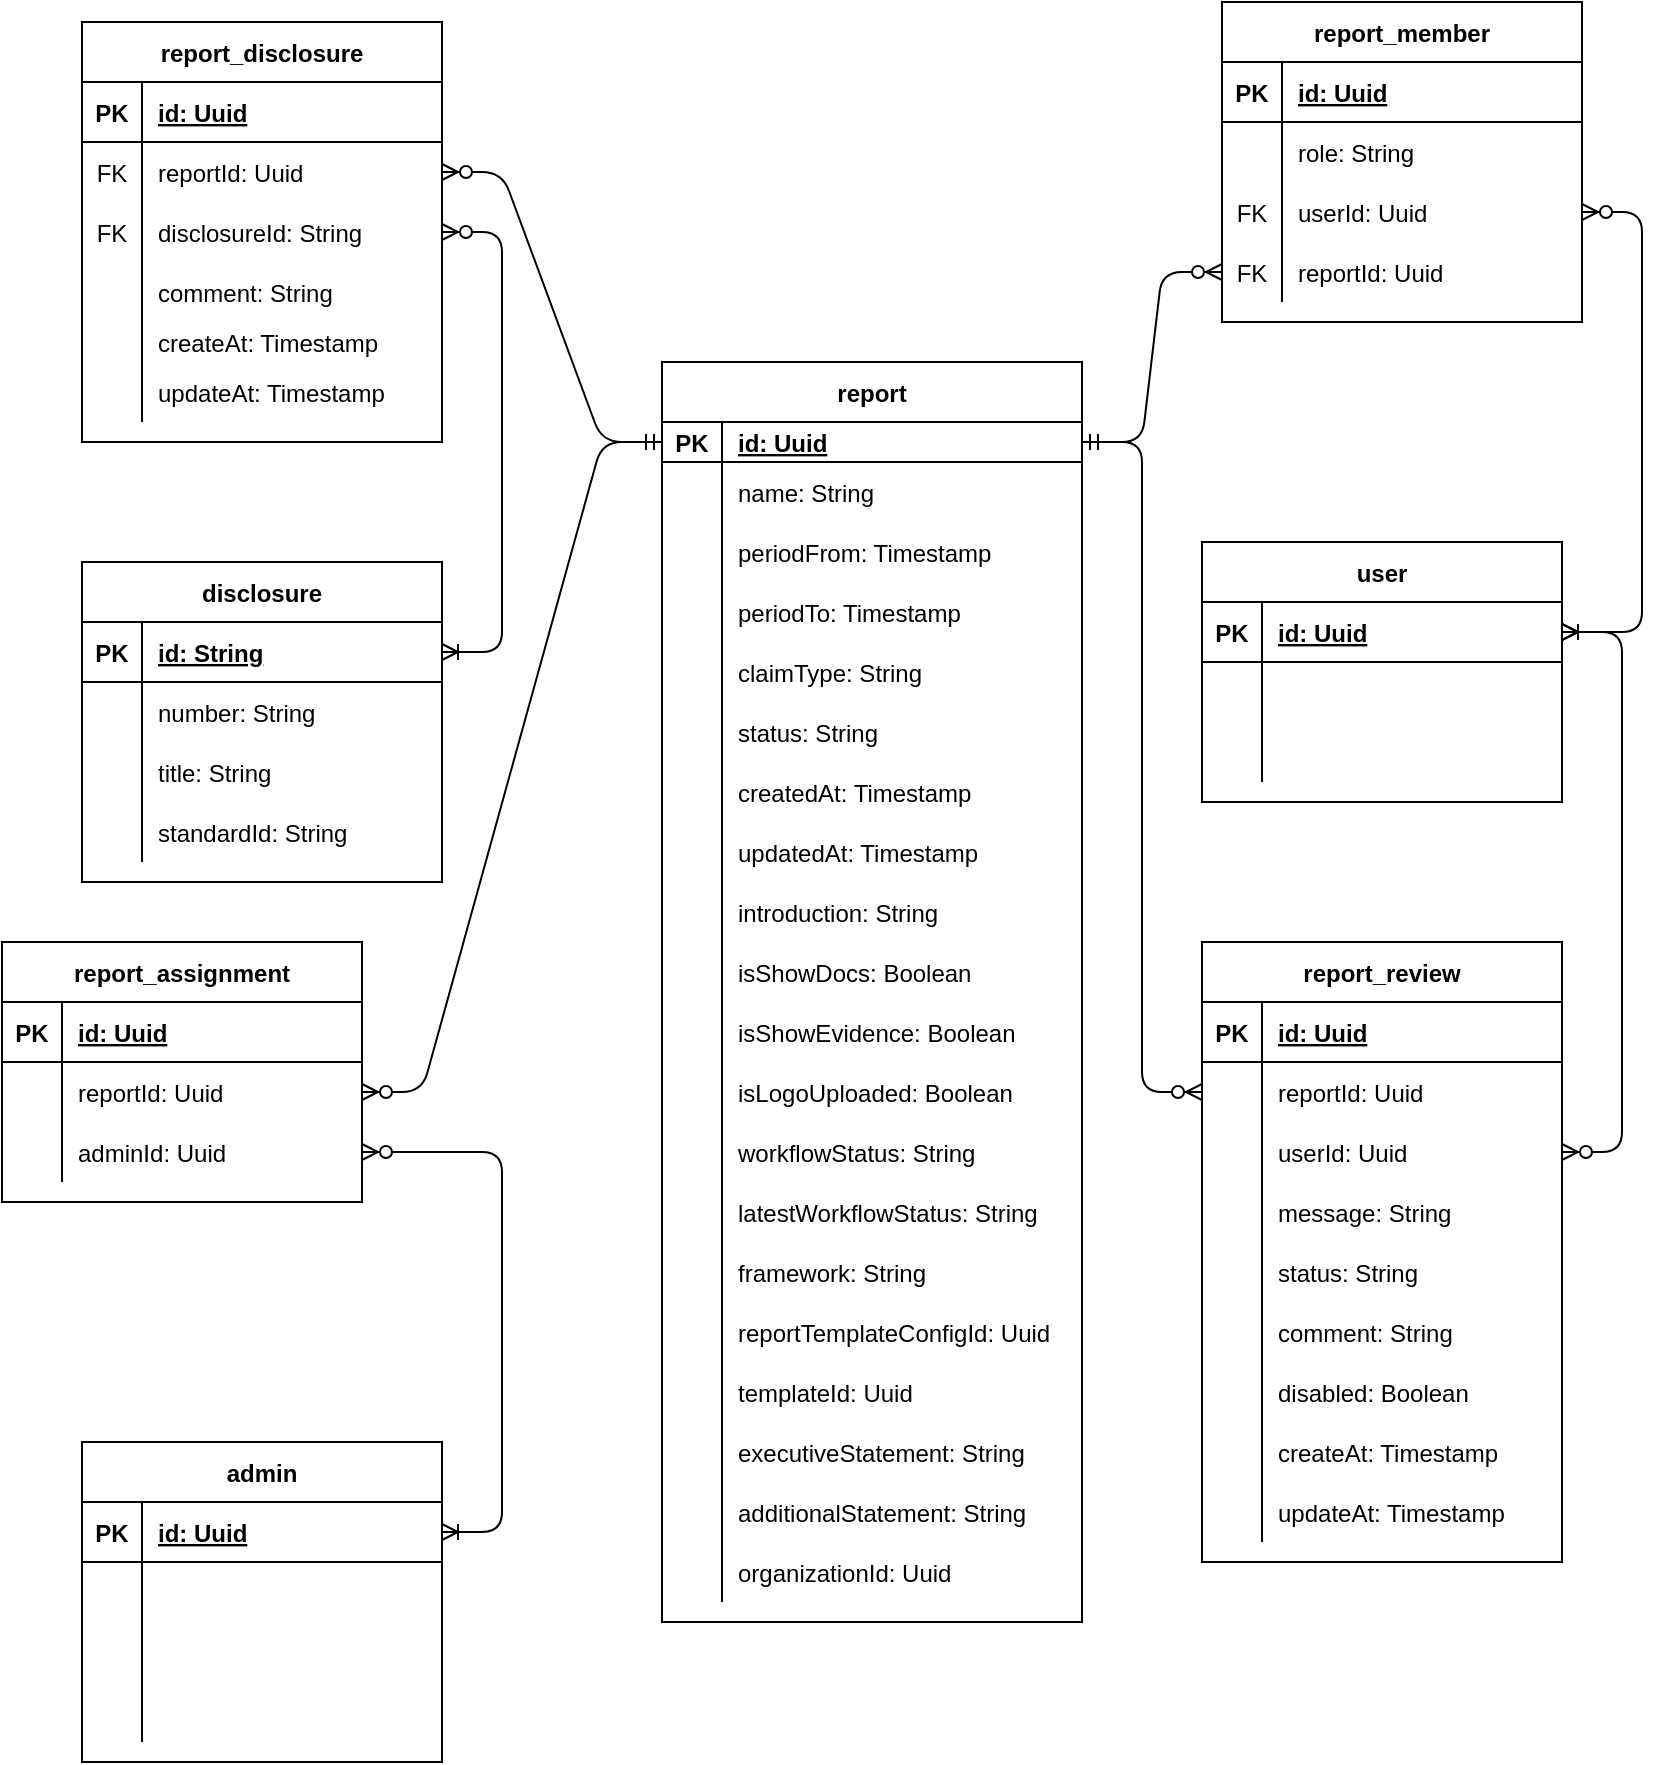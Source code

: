 <mxfile version="14.9.8" type="github">
  <diagram id="lxjf90XNxQV6InzGbW-x" name="Page-1">
    <mxGraphModel dx="1038" dy="1544" grid="1" gridSize="10" guides="1" tooltips="1" connect="1" arrows="1" fold="1" page="1" pageScale="1" pageWidth="850" pageHeight="1100" math="0" shadow="0">
      <root>
        <mxCell id="0" />
        <mxCell id="1" parent="0" />
        <mxCell id="DvtVLFx4A5mAhRpWAj38-120" value="report" style="shape=table;startSize=30;container=1;collapsible=1;childLayout=tableLayout;fixedRows=1;rowLines=0;fontStyle=1;align=center;resizeLast=1;" parent="1" vertex="1">
          <mxGeometry x="330" y="-900" width="210" height="630" as="geometry">
            <mxRectangle x="270" y="-360" width="70" height="30" as="alternateBounds" />
          </mxGeometry>
        </mxCell>
        <mxCell id="DvtVLFx4A5mAhRpWAj38-121" value="" style="shape=partialRectangle;collapsible=0;dropTarget=0;pointerEvents=0;fillColor=none;points=[[0,0.5],[1,0.5]];portConstraint=eastwest;top=0;left=0;right=0;bottom=0;" parent="DvtVLFx4A5mAhRpWAj38-120" vertex="1">
          <mxGeometry y="30" width="210" height="20" as="geometry" />
        </mxCell>
        <mxCell id="DvtVLFx4A5mAhRpWAj38-122" value="PK" style="shape=partialRectangle;overflow=hidden;connectable=0;top=0;left=0;bottom=1;right=0;fontStyle=1;fillColor=none;" parent="DvtVLFx4A5mAhRpWAj38-121" vertex="1">
          <mxGeometry width="30" height="20" as="geometry" />
        </mxCell>
        <mxCell id="DvtVLFx4A5mAhRpWAj38-123" value="id: Uuid" style="shape=partialRectangle;overflow=hidden;connectable=0;fillColor=none;top=0;left=0;bottom=1;right=0;align=left;spacingLeft=6;fontStyle=5;strokeWidth=1;" parent="DvtVLFx4A5mAhRpWAj38-121" vertex="1">
          <mxGeometry x="30" width="180" height="20" as="geometry" />
        </mxCell>
        <mxCell id="DvtVLFx4A5mAhRpWAj38-127" value="" style="shape=partialRectangle;collapsible=0;dropTarget=0;pointerEvents=0;fillColor=none;points=[[0,0.5],[1,0.5]];portConstraint=eastwest;top=0;left=0;right=0;bottom=0;" parent="DvtVLFx4A5mAhRpWAj38-120" vertex="1">
          <mxGeometry y="50" width="210" height="30" as="geometry" />
        </mxCell>
        <mxCell id="DvtVLFx4A5mAhRpWAj38-128" value="" style="shape=partialRectangle;overflow=hidden;connectable=0;fillColor=none;top=0;left=0;bottom=0;right=0;" parent="DvtVLFx4A5mAhRpWAj38-127" vertex="1">
          <mxGeometry width="30" height="30" as="geometry" />
        </mxCell>
        <mxCell id="DvtVLFx4A5mAhRpWAj38-129" value="name: String" style="shape=partialRectangle;overflow=hidden;connectable=0;fillColor=none;top=0;left=0;bottom=0;right=0;align=left;spacingLeft=6;" parent="DvtVLFx4A5mAhRpWAj38-127" vertex="1">
          <mxGeometry x="30" width="180" height="30" as="geometry" />
        </mxCell>
        <mxCell id="DvtVLFx4A5mAhRpWAj38-130" value="" style="shape=partialRectangle;collapsible=0;dropTarget=0;pointerEvents=0;fillColor=none;points=[[0,0.5],[1,0.5]];portConstraint=eastwest;top=0;left=0;right=0;bottom=0;" parent="DvtVLFx4A5mAhRpWAj38-120" vertex="1">
          <mxGeometry y="80" width="210" height="30" as="geometry" />
        </mxCell>
        <mxCell id="DvtVLFx4A5mAhRpWAj38-131" value="" style="shape=partialRectangle;overflow=hidden;connectable=0;fillColor=none;top=0;left=0;bottom=0;right=0;" parent="DvtVLFx4A5mAhRpWAj38-130" vertex="1">
          <mxGeometry width="30" height="30" as="geometry" />
        </mxCell>
        <mxCell id="DvtVLFx4A5mAhRpWAj38-132" value="periodFrom: Timestamp" style="shape=partialRectangle;overflow=hidden;connectable=0;fillColor=none;top=0;left=0;bottom=0;right=0;align=left;spacingLeft=6;" parent="DvtVLFx4A5mAhRpWAj38-130" vertex="1">
          <mxGeometry x="30" width="180" height="30" as="geometry" />
        </mxCell>
        <mxCell id="DvtVLFx4A5mAhRpWAj38-133" value="" style="shape=partialRectangle;collapsible=0;dropTarget=0;pointerEvents=0;fillColor=none;points=[[0,0.5],[1,0.5]];portConstraint=eastwest;top=0;left=0;right=0;bottom=0;" parent="DvtVLFx4A5mAhRpWAj38-120" vertex="1">
          <mxGeometry y="110" width="210" height="30" as="geometry" />
        </mxCell>
        <mxCell id="DvtVLFx4A5mAhRpWAj38-134" value="" style="shape=partialRectangle;overflow=hidden;connectable=0;fillColor=none;top=0;left=0;bottom=0;right=0;" parent="DvtVLFx4A5mAhRpWAj38-133" vertex="1">
          <mxGeometry width="30" height="30" as="geometry" />
        </mxCell>
        <mxCell id="DvtVLFx4A5mAhRpWAj38-135" value="periodTo: Timestamp" style="shape=partialRectangle;overflow=hidden;connectable=0;fillColor=none;top=0;left=0;bottom=0;right=0;align=left;spacingLeft=6;" parent="DvtVLFx4A5mAhRpWAj38-133" vertex="1">
          <mxGeometry x="30" width="180" height="30" as="geometry" />
        </mxCell>
        <mxCell id="DvtVLFx4A5mAhRpWAj38-136" value="" style="shape=partialRectangle;collapsible=0;dropTarget=0;pointerEvents=0;fillColor=none;points=[[0,0.5],[1,0.5]];portConstraint=eastwest;top=0;left=0;right=0;bottom=0;" parent="DvtVLFx4A5mAhRpWAj38-120" vertex="1">
          <mxGeometry y="140" width="210" height="30" as="geometry" />
        </mxCell>
        <mxCell id="DvtVLFx4A5mAhRpWAj38-137" value="" style="shape=partialRectangle;overflow=hidden;connectable=0;fillColor=none;top=0;left=0;bottom=0;right=0;" parent="DvtVLFx4A5mAhRpWAj38-136" vertex="1">
          <mxGeometry width="30" height="30" as="geometry" />
        </mxCell>
        <mxCell id="DvtVLFx4A5mAhRpWAj38-138" value="claimType: String" style="shape=partialRectangle;overflow=hidden;connectable=0;fillColor=none;top=0;left=0;bottom=0;right=0;align=left;spacingLeft=6;" parent="DvtVLFx4A5mAhRpWAj38-136" vertex="1">
          <mxGeometry x="30" width="180" height="30" as="geometry" />
        </mxCell>
        <mxCell id="DvtVLFx4A5mAhRpWAj38-139" value="" style="shape=partialRectangle;collapsible=0;dropTarget=0;pointerEvents=0;fillColor=none;points=[[0,0.5],[1,0.5]];portConstraint=eastwest;top=0;left=0;right=0;bottom=0;" parent="DvtVLFx4A5mAhRpWAj38-120" vertex="1">
          <mxGeometry y="170" width="210" height="30" as="geometry" />
        </mxCell>
        <mxCell id="DvtVLFx4A5mAhRpWAj38-140" value="" style="shape=partialRectangle;overflow=hidden;connectable=0;fillColor=none;top=0;left=0;bottom=0;right=0;" parent="DvtVLFx4A5mAhRpWAj38-139" vertex="1">
          <mxGeometry width="30" height="30" as="geometry" />
        </mxCell>
        <mxCell id="DvtVLFx4A5mAhRpWAj38-141" value="status: String" style="shape=partialRectangle;overflow=hidden;connectable=0;fillColor=none;top=0;left=0;bottom=0;right=0;align=left;spacingLeft=6;" parent="DvtVLFx4A5mAhRpWAj38-139" vertex="1">
          <mxGeometry x="30" width="180" height="30" as="geometry" />
        </mxCell>
        <mxCell id="DvtVLFx4A5mAhRpWAj38-142" value="" style="shape=partialRectangle;collapsible=0;dropTarget=0;pointerEvents=0;fillColor=none;points=[[0,0.5],[1,0.5]];portConstraint=eastwest;top=0;left=0;right=0;bottom=0;" parent="DvtVLFx4A5mAhRpWAj38-120" vertex="1">
          <mxGeometry y="200" width="210" height="30" as="geometry" />
        </mxCell>
        <mxCell id="DvtVLFx4A5mAhRpWAj38-143" value="" style="shape=partialRectangle;overflow=hidden;connectable=0;fillColor=none;top=0;left=0;bottom=0;right=0;" parent="DvtVLFx4A5mAhRpWAj38-142" vertex="1">
          <mxGeometry width="30" height="30" as="geometry" />
        </mxCell>
        <mxCell id="DvtVLFx4A5mAhRpWAj38-144" value="createdAt: Timestamp" style="shape=partialRectangle;overflow=hidden;connectable=0;fillColor=none;top=0;left=0;bottom=0;right=0;align=left;spacingLeft=6;" parent="DvtVLFx4A5mAhRpWAj38-142" vertex="1">
          <mxGeometry x="30" width="180" height="30" as="geometry" />
        </mxCell>
        <mxCell id="DvtVLFx4A5mAhRpWAj38-145" value="" style="shape=partialRectangle;collapsible=0;dropTarget=0;pointerEvents=0;fillColor=none;points=[[0,0.5],[1,0.5]];portConstraint=eastwest;top=0;left=0;right=0;bottom=0;" parent="DvtVLFx4A5mAhRpWAj38-120" vertex="1">
          <mxGeometry y="230" width="210" height="30" as="geometry" />
        </mxCell>
        <mxCell id="DvtVLFx4A5mAhRpWAj38-146" value="" style="shape=partialRectangle;overflow=hidden;connectable=0;fillColor=none;top=0;left=0;bottom=0;right=0;" parent="DvtVLFx4A5mAhRpWAj38-145" vertex="1">
          <mxGeometry width="30" height="30" as="geometry" />
        </mxCell>
        <mxCell id="DvtVLFx4A5mAhRpWAj38-147" value="updatedAt: Timestamp" style="shape=partialRectangle;overflow=hidden;connectable=0;fillColor=none;top=0;left=0;bottom=0;right=0;align=left;spacingLeft=6;" parent="DvtVLFx4A5mAhRpWAj38-145" vertex="1">
          <mxGeometry x="30" width="180" height="30" as="geometry" />
        </mxCell>
        <mxCell id="DvtVLFx4A5mAhRpWAj38-148" value="" style="shape=partialRectangle;collapsible=0;dropTarget=0;pointerEvents=0;fillColor=none;points=[[0,0.5],[1,0.5]];portConstraint=eastwest;top=0;left=0;right=0;bottom=0;" parent="DvtVLFx4A5mAhRpWAj38-120" vertex="1">
          <mxGeometry y="260" width="210" height="30" as="geometry" />
        </mxCell>
        <mxCell id="DvtVLFx4A5mAhRpWAj38-149" value="" style="shape=partialRectangle;overflow=hidden;connectable=0;fillColor=none;top=0;left=0;bottom=0;right=0;" parent="DvtVLFx4A5mAhRpWAj38-148" vertex="1">
          <mxGeometry width="30" height="30" as="geometry" />
        </mxCell>
        <mxCell id="DvtVLFx4A5mAhRpWAj38-150" value="introduction: String" style="shape=partialRectangle;overflow=hidden;connectable=0;fillColor=none;top=0;left=0;bottom=0;right=0;align=left;spacingLeft=6;" parent="DvtVLFx4A5mAhRpWAj38-148" vertex="1">
          <mxGeometry x="30" width="180" height="30" as="geometry" />
        </mxCell>
        <mxCell id="DvtVLFx4A5mAhRpWAj38-151" value="" style="shape=partialRectangle;collapsible=0;dropTarget=0;pointerEvents=0;fillColor=none;points=[[0,0.5],[1,0.5]];portConstraint=eastwest;top=0;left=0;right=0;bottom=0;" parent="DvtVLFx4A5mAhRpWAj38-120" vertex="1">
          <mxGeometry y="290" width="210" height="30" as="geometry" />
        </mxCell>
        <mxCell id="DvtVLFx4A5mAhRpWAj38-152" value="" style="shape=partialRectangle;overflow=hidden;connectable=0;fillColor=none;top=0;left=0;bottom=0;right=0;" parent="DvtVLFx4A5mAhRpWAj38-151" vertex="1">
          <mxGeometry width="30" height="30" as="geometry" />
        </mxCell>
        <mxCell id="DvtVLFx4A5mAhRpWAj38-153" value="isShowDocs: Boolean" style="shape=partialRectangle;overflow=hidden;connectable=0;fillColor=none;top=0;left=0;bottom=0;right=0;align=left;spacingLeft=6;" parent="DvtVLFx4A5mAhRpWAj38-151" vertex="1">
          <mxGeometry x="30" width="180" height="30" as="geometry" />
        </mxCell>
        <mxCell id="DvtVLFx4A5mAhRpWAj38-154" value="" style="shape=partialRectangle;collapsible=0;dropTarget=0;pointerEvents=0;fillColor=none;points=[[0,0.5],[1,0.5]];portConstraint=eastwest;top=0;left=0;right=0;bottom=0;" parent="DvtVLFx4A5mAhRpWAj38-120" vertex="1">
          <mxGeometry y="320" width="210" height="30" as="geometry" />
        </mxCell>
        <mxCell id="DvtVLFx4A5mAhRpWAj38-155" value="" style="shape=partialRectangle;overflow=hidden;connectable=0;fillColor=none;top=0;left=0;bottom=0;right=0;" parent="DvtVLFx4A5mAhRpWAj38-154" vertex="1">
          <mxGeometry width="30" height="30" as="geometry" />
        </mxCell>
        <mxCell id="DvtVLFx4A5mAhRpWAj38-156" value="isShowEvidence: Boolean" style="shape=partialRectangle;overflow=hidden;connectable=0;fillColor=none;top=0;left=0;bottom=0;right=0;align=left;spacingLeft=6;" parent="DvtVLFx4A5mAhRpWAj38-154" vertex="1">
          <mxGeometry x="30" width="180" height="30" as="geometry" />
        </mxCell>
        <mxCell id="DvtVLFx4A5mAhRpWAj38-157" value="" style="shape=partialRectangle;collapsible=0;dropTarget=0;pointerEvents=0;fillColor=none;points=[[0,0.5],[1,0.5]];portConstraint=eastwest;top=0;left=0;right=0;bottom=0;" parent="DvtVLFx4A5mAhRpWAj38-120" vertex="1">
          <mxGeometry y="350" width="210" height="30" as="geometry" />
        </mxCell>
        <mxCell id="DvtVLFx4A5mAhRpWAj38-158" value="" style="shape=partialRectangle;overflow=hidden;connectable=0;fillColor=none;top=0;left=0;bottom=0;right=0;" parent="DvtVLFx4A5mAhRpWAj38-157" vertex="1">
          <mxGeometry width="30" height="30" as="geometry" />
        </mxCell>
        <mxCell id="DvtVLFx4A5mAhRpWAj38-159" value="isLogoUploaded: Boolean" style="shape=partialRectangle;overflow=hidden;connectable=0;fillColor=none;top=0;left=0;bottom=0;right=0;align=left;spacingLeft=6;" parent="DvtVLFx4A5mAhRpWAj38-157" vertex="1">
          <mxGeometry x="30" width="180" height="30" as="geometry" />
        </mxCell>
        <mxCell id="DvtVLFx4A5mAhRpWAj38-160" value="" style="shape=partialRectangle;collapsible=0;dropTarget=0;pointerEvents=0;fillColor=none;points=[[0,0.5],[1,0.5]];portConstraint=eastwest;top=0;left=0;right=0;bottom=0;" parent="DvtVLFx4A5mAhRpWAj38-120" vertex="1">
          <mxGeometry y="380" width="210" height="30" as="geometry" />
        </mxCell>
        <mxCell id="DvtVLFx4A5mAhRpWAj38-161" value="" style="shape=partialRectangle;overflow=hidden;connectable=0;fillColor=none;top=0;left=0;bottom=0;right=0;" parent="DvtVLFx4A5mAhRpWAj38-160" vertex="1">
          <mxGeometry width="30" height="30" as="geometry" />
        </mxCell>
        <mxCell id="DvtVLFx4A5mAhRpWAj38-162" value="workflowStatus: String" style="shape=partialRectangle;overflow=hidden;connectable=0;fillColor=none;top=0;left=0;bottom=0;right=0;align=left;spacingLeft=6;" parent="DvtVLFx4A5mAhRpWAj38-160" vertex="1">
          <mxGeometry x="30" width="180" height="30" as="geometry" />
        </mxCell>
        <mxCell id="DvtVLFx4A5mAhRpWAj38-163" value="" style="shape=partialRectangle;collapsible=0;dropTarget=0;pointerEvents=0;fillColor=none;points=[[0,0.5],[1,0.5]];portConstraint=eastwest;top=0;left=0;right=0;bottom=0;" parent="DvtVLFx4A5mAhRpWAj38-120" vertex="1">
          <mxGeometry y="410" width="210" height="30" as="geometry" />
        </mxCell>
        <mxCell id="DvtVLFx4A5mAhRpWAj38-164" value="" style="shape=partialRectangle;overflow=hidden;connectable=0;fillColor=none;top=0;left=0;bottom=0;right=0;" parent="DvtVLFx4A5mAhRpWAj38-163" vertex="1">
          <mxGeometry width="30" height="30" as="geometry" />
        </mxCell>
        <mxCell id="DvtVLFx4A5mAhRpWAj38-165" value="latestWorkflowStatus: String" style="shape=partialRectangle;overflow=hidden;connectable=0;fillColor=none;top=0;left=0;bottom=0;right=0;align=left;spacingLeft=6;" parent="DvtVLFx4A5mAhRpWAj38-163" vertex="1">
          <mxGeometry x="30" width="180" height="30" as="geometry" />
        </mxCell>
        <mxCell id="DvtVLFx4A5mAhRpWAj38-166" value="" style="shape=partialRectangle;collapsible=0;dropTarget=0;pointerEvents=0;fillColor=none;points=[[0,0.5],[1,0.5]];portConstraint=eastwest;top=0;left=0;right=0;bottom=0;" parent="DvtVLFx4A5mAhRpWAj38-120" vertex="1">
          <mxGeometry y="440" width="210" height="30" as="geometry" />
        </mxCell>
        <mxCell id="DvtVLFx4A5mAhRpWAj38-167" value="" style="shape=partialRectangle;overflow=hidden;connectable=0;fillColor=none;top=0;left=0;bottom=0;right=0;" parent="DvtVLFx4A5mAhRpWAj38-166" vertex="1">
          <mxGeometry width="30" height="30" as="geometry" />
        </mxCell>
        <mxCell id="DvtVLFx4A5mAhRpWAj38-168" value="framework: String" style="shape=partialRectangle;overflow=hidden;connectable=0;fillColor=none;top=0;left=0;bottom=0;right=0;align=left;spacingLeft=6;" parent="DvtVLFx4A5mAhRpWAj38-166" vertex="1">
          <mxGeometry x="30" width="180" height="30" as="geometry" />
        </mxCell>
        <mxCell id="DvtVLFx4A5mAhRpWAj38-169" value="" style="shape=partialRectangle;collapsible=0;dropTarget=0;pointerEvents=0;fillColor=none;points=[[0,0.5],[1,0.5]];portConstraint=eastwest;top=0;left=0;right=0;bottom=0;" parent="DvtVLFx4A5mAhRpWAj38-120" vertex="1">
          <mxGeometry y="470" width="210" height="30" as="geometry" />
        </mxCell>
        <mxCell id="DvtVLFx4A5mAhRpWAj38-170" value="" style="shape=partialRectangle;overflow=hidden;connectable=0;fillColor=none;top=0;left=0;bottom=0;right=0;" parent="DvtVLFx4A5mAhRpWAj38-169" vertex="1">
          <mxGeometry width="30" height="30" as="geometry" />
        </mxCell>
        <mxCell id="DvtVLFx4A5mAhRpWAj38-171" value="reportTemplateConfigId: Uuid" style="shape=partialRectangle;overflow=hidden;connectable=0;fillColor=none;top=0;left=0;bottom=0;right=0;align=left;spacingLeft=6;" parent="DvtVLFx4A5mAhRpWAj38-169" vertex="1">
          <mxGeometry x="30" width="180" height="30" as="geometry" />
        </mxCell>
        <mxCell id="DvtVLFx4A5mAhRpWAj38-181" value="" style="shape=partialRectangle;collapsible=0;dropTarget=0;pointerEvents=0;fillColor=none;points=[[0,0.5],[1,0.5]];portConstraint=eastwest;top=0;left=0;right=0;bottom=0;" parent="DvtVLFx4A5mAhRpWAj38-120" vertex="1">
          <mxGeometry y="500" width="210" height="30" as="geometry" />
        </mxCell>
        <mxCell id="DvtVLFx4A5mAhRpWAj38-182" value="" style="shape=partialRectangle;overflow=hidden;connectable=0;fillColor=none;top=0;left=0;bottom=0;right=0;" parent="DvtVLFx4A5mAhRpWAj38-181" vertex="1">
          <mxGeometry width="30" height="30" as="geometry" />
        </mxCell>
        <mxCell id="DvtVLFx4A5mAhRpWAj38-183" value="templateId: Uuid" style="shape=partialRectangle;overflow=hidden;connectable=0;fillColor=none;top=0;left=0;bottom=0;right=0;align=left;spacingLeft=6;" parent="DvtVLFx4A5mAhRpWAj38-181" vertex="1">
          <mxGeometry x="30" width="180" height="30" as="geometry" />
        </mxCell>
        <mxCell id="DvtVLFx4A5mAhRpWAj38-190" value="" style="shape=partialRectangle;collapsible=0;dropTarget=0;pointerEvents=0;fillColor=none;points=[[0,0.5],[1,0.5]];portConstraint=eastwest;top=0;left=0;right=0;bottom=0;" parent="DvtVLFx4A5mAhRpWAj38-120" vertex="1">
          <mxGeometry y="530" width="210" height="30" as="geometry" />
        </mxCell>
        <mxCell id="DvtVLFx4A5mAhRpWAj38-191" value="" style="shape=partialRectangle;overflow=hidden;connectable=0;fillColor=none;top=0;left=0;bottom=0;right=0;" parent="DvtVLFx4A5mAhRpWAj38-190" vertex="1">
          <mxGeometry width="30" height="30" as="geometry" />
        </mxCell>
        <mxCell id="DvtVLFx4A5mAhRpWAj38-192" value="executiveStatement: String" style="shape=partialRectangle;overflow=hidden;connectable=0;fillColor=none;top=0;left=0;bottom=0;right=0;align=left;spacingLeft=6;" parent="DvtVLFx4A5mAhRpWAj38-190" vertex="1">
          <mxGeometry x="30" width="180" height="30" as="geometry" />
        </mxCell>
        <mxCell id="DvtVLFx4A5mAhRpWAj38-193" value="" style="shape=partialRectangle;collapsible=0;dropTarget=0;pointerEvents=0;fillColor=none;points=[[0,0.5],[1,0.5]];portConstraint=eastwest;top=0;left=0;right=0;bottom=0;" parent="DvtVLFx4A5mAhRpWAj38-120" vertex="1">
          <mxGeometry y="560" width="210" height="30" as="geometry" />
        </mxCell>
        <mxCell id="DvtVLFx4A5mAhRpWAj38-194" value="" style="shape=partialRectangle;overflow=hidden;connectable=0;fillColor=none;top=0;left=0;bottom=0;right=0;" parent="DvtVLFx4A5mAhRpWAj38-193" vertex="1">
          <mxGeometry width="30" height="30" as="geometry" />
        </mxCell>
        <mxCell id="DvtVLFx4A5mAhRpWAj38-195" value="additionalStatement: String" style="shape=partialRectangle;overflow=hidden;connectable=0;fillColor=none;top=0;left=0;bottom=0;right=0;align=left;spacingLeft=6;" parent="DvtVLFx4A5mAhRpWAj38-193" vertex="1">
          <mxGeometry x="30" width="180" height="30" as="geometry" />
        </mxCell>
        <mxCell id="DvtVLFx4A5mAhRpWAj38-196" value="" style="shape=partialRectangle;collapsible=0;dropTarget=0;pointerEvents=0;fillColor=none;points=[[0,0.5],[1,0.5]];portConstraint=eastwest;top=0;left=0;right=0;bottom=0;" parent="DvtVLFx4A5mAhRpWAj38-120" vertex="1">
          <mxGeometry y="590" width="210" height="30" as="geometry" />
        </mxCell>
        <mxCell id="DvtVLFx4A5mAhRpWAj38-197" value="" style="shape=partialRectangle;overflow=hidden;connectable=0;fillColor=none;top=0;left=0;bottom=0;right=0;" parent="DvtVLFx4A5mAhRpWAj38-196" vertex="1">
          <mxGeometry width="30" height="30" as="geometry" />
        </mxCell>
        <mxCell id="DvtVLFx4A5mAhRpWAj38-198" value="organizationId: Uuid" style="shape=partialRectangle;overflow=hidden;connectable=0;fillColor=none;top=0;left=0;bottom=0;right=0;align=left;spacingLeft=6;" parent="DvtVLFx4A5mAhRpWAj38-196" vertex="1">
          <mxGeometry x="30" width="180" height="30" as="geometry" />
        </mxCell>
        <mxCell id="DvtVLFx4A5mAhRpWAj38-218" value="report_member" style="shape=table;startSize=30;container=1;collapsible=1;childLayout=tableLayout;fixedRows=1;rowLines=0;fontStyle=1;align=center;resizeLast=1;strokeColor=#000000;strokeWidth=1;fillColor=none;" parent="1" vertex="1">
          <mxGeometry x="610" y="-1080" width="180" height="160" as="geometry" />
        </mxCell>
        <mxCell id="DvtVLFx4A5mAhRpWAj38-219" value="" style="shape=partialRectangle;collapsible=0;dropTarget=0;pointerEvents=0;fillColor=none;top=0;left=0;bottom=1;right=0;points=[[0,0.5],[1,0.5]];portConstraint=eastwest;" parent="DvtVLFx4A5mAhRpWAj38-218" vertex="1">
          <mxGeometry y="30" width="180" height="30" as="geometry" />
        </mxCell>
        <mxCell id="DvtVLFx4A5mAhRpWAj38-220" value="PK" style="shape=partialRectangle;connectable=0;fillColor=none;top=0;left=0;bottom=0;right=0;fontStyle=1;overflow=hidden;" parent="DvtVLFx4A5mAhRpWAj38-219" vertex="1">
          <mxGeometry width="30" height="30" as="geometry" />
        </mxCell>
        <mxCell id="DvtVLFx4A5mAhRpWAj38-221" value="id: Uuid" style="shape=partialRectangle;connectable=0;fillColor=none;top=0;left=0;bottom=0;right=0;align=left;spacingLeft=6;fontStyle=5;overflow=hidden;" parent="DvtVLFx4A5mAhRpWAj38-219" vertex="1">
          <mxGeometry x="30" width="150" height="30" as="geometry" />
        </mxCell>
        <mxCell id="DvtVLFx4A5mAhRpWAj38-222" value="" style="shape=partialRectangle;collapsible=0;dropTarget=0;pointerEvents=0;fillColor=none;top=0;left=0;bottom=0;right=0;points=[[0,0.5],[1,0.5]];portConstraint=eastwest;" parent="DvtVLFx4A5mAhRpWAj38-218" vertex="1">
          <mxGeometry y="60" width="180" height="30" as="geometry" />
        </mxCell>
        <mxCell id="DvtVLFx4A5mAhRpWAj38-223" value="" style="shape=partialRectangle;connectable=0;fillColor=none;top=0;left=0;bottom=0;right=0;editable=1;overflow=hidden;" parent="DvtVLFx4A5mAhRpWAj38-222" vertex="1">
          <mxGeometry width="30" height="30" as="geometry" />
        </mxCell>
        <mxCell id="DvtVLFx4A5mAhRpWAj38-224" value="role: String" style="shape=partialRectangle;connectable=0;fillColor=none;top=0;left=0;bottom=0;right=0;align=left;spacingLeft=6;overflow=hidden;" parent="DvtVLFx4A5mAhRpWAj38-222" vertex="1">
          <mxGeometry x="30" width="150" height="30" as="geometry" />
        </mxCell>
        <mxCell id="DvtVLFx4A5mAhRpWAj38-225" value="" style="shape=partialRectangle;collapsible=0;dropTarget=0;pointerEvents=0;fillColor=none;top=0;left=0;bottom=0;right=0;points=[[0,0.5],[1,0.5]];portConstraint=eastwest;" parent="DvtVLFx4A5mAhRpWAj38-218" vertex="1">
          <mxGeometry y="90" width="180" height="30" as="geometry" />
        </mxCell>
        <mxCell id="DvtVLFx4A5mAhRpWAj38-226" value="FK" style="shape=partialRectangle;connectable=0;fillColor=none;top=0;left=0;bottom=0;right=0;editable=1;overflow=hidden;" parent="DvtVLFx4A5mAhRpWAj38-225" vertex="1">
          <mxGeometry width="30" height="30" as="geometry" />
        </mxCell>
        <mxCell id="DvtVLFx4A5mAhRpWAj38-227" value="userId: Uuid" style="shape=partialRectangle;connectable=0;fillColor=none;top=0;left=0;bottom=0;right=0;align=left;spacingLeft=6;overflow=hidden;" parent="DvtVLFx4A5mAhRpWAj38-225" vertex="1">
          <mxGeometry x="30" width="150" height="30" as="geometry" />
        </mxCell>
        <mxCell id="DvtVLFx4A5mAhRpWAj38-228" value="" style="shape=partialRectangle;collapsible=0;dropTarget=0;pointerEvents=0;fillColor=none;top=0;left=0;bottom=0;right=0;points=[[0,0.5],[1,0.5]];portConstraint=eastwest;" parent="DvtVLFx4A5mAhRpWAj38-218" vertex="1">
          <mxGeometry y="120" width="180" height="30" as="geometry" />
        </mxCell>
        <mxCell id="DvtVLFx4A5mAhRpWAj38-229" value="FK" style="shape=partialRectangle;connectable=0;fillColor=none;top=0;left=0;bottom=0;right=0;editable=1;overflow=hidden;" parent="DvtVLFx4A5mAhRpWAj38-228" vertex="1">
          <mxGeometry width="30" height="30" as="geometry" />
        </mxCell>
        <mxCell id="DvtVLFx4A5mAhRpWAj38-230" value="reportId: Uuid" style="shape=partialRectangle;connectable=0;fillColor=none;top=0;left=0;bottom=0;right=0;align=left;spacingLeft=6;overflow=hidden;" parent="DvtVLFx4A5mAhRpWAj38-228" vertex="1">
          <mxGeometry x="30" width="150" height="30" as="geometry" />
        </mxCell>
        <mxCell id="DvtVLFx4A5mAhRpWAj38-232" value="user" style="shape=table;startSize=30;container=1;collapsible=1;childLayout=tableLayout;fixedRows=1;rowLines=0;fontStyle=1;align=center;resizeLast=1;strokeColor=#000000;strokeWidth=1;fillColor=none;" parent="1" vertex="1">
          <mxGeometry x="600" y="-810" width="180" height="130" as="geometry" />
        </mxCell>
        <mxCell id="DvtVLFx4A5mAhRpWAj38-233" value="" style="shape=partialRectangle;collapsible=0;dropTarget=0;pointerEvents=0;fillColor=none;top=0;left=0;bottom=1;right=0;points=[[0,0.5],[1,0.5]];portConstraint=eastwest;" parent="DvtVLFx4A5mAhRpWAj38-232" vertex="1">
          <mxGeometry y="30" width="180" height="30" as="geometry" />
        </mxCell>
        <mxCell id="DvtVLFx4A5mAhRpWAj38-234" value="PK" style="shape=partialRectangle;connectable=0;fillColor=none;top=0;left=0;bottom=0;right=0;fontStyle=1;overflow=hidden;" parent="DvtVLFx4A5mAhRpWAj38-233" vertex="1">
          <mxGeometry width="30" height="30" as="geometry" />
        </mxCell>
        <mxCell id="DvtVLFx4A5mAhRpWAj38-235" value="id: Uuid" style="shape=partialRectangle;connectable=0;fillColor=none;top=0;left=0;bottom=0;right=0;align=left;spacingLeft=6;fontStyle=5;overflow=hidden;" parent="DvtVLFx4A5mAhRpWAj38-233" vertex="1">
          <mxGeometry x="30" width="150" height="30" as="geometry" />
        </mxCell>
        <mxCell id="DvtVLFx4A5mAhRpWAj38-239" value="" style="shape=partialRectangle;collapsible=0;dropTarget=0;pointerEvents=0;fillColor=none;top=0;left=0;bottom=0;right=0;points=[[0,0.5],[1,0.5]];portConstraint=eastwest;" parent="DvtVLFx4A5mAhRpWAj38-232" vertex="1">
          <mxGeometry y="60" width="180" height="30" as="geometry" />
        </mxCell>
        <mxCell id="DvtVLFx4A5mAhRpWAj38-240" value="" style="shape=partialRectangle;connectable=0;fillColor=none;top=0;left=0;bottom=0;right=0;editable=1;overflow=hidden;" parent="DvtVLFx4A5mAhRpWAj38-239" vertex="1">
          <mxGeometry width="30" height="30" as="geometry" />
        </mxCell>
        <mxCell id="DvtVLFx4A5mAhRpWAj38-241" value="" style="shape=partialRectangle;connectable=0;fillColor=none;top=0;left=0;bottom=0;right=0;align=left;spacingLeft=6;overflow=hidden;" parent="DvtVLFx4A5mAhRpWAj38-239" vertex="1">
          <mxGeometry x="30" width="150" height="30" as="geometry" />
        </mxCell>
        <mxCell id="DvtVLFx4A5mAhRpWAj38-242" value="" style="shape=partialRectangle;collapsible=0;dropTarget=0;pointerEvents=0;fillColor=none;top=0;left=0;bottom=0;right=0;points=[[0,0.5],[1,0.5]];portConstraint=eastwest;" parent="DvtVLFx4A5mAhRpWAj38-232" vertex="1">
          <mxGeometry y="90" width="180" height="30" as="geometry" />
        </mxCell>
        <mxCell id="DvtVLFx4A5mAhRpWAj38-243" value="" style="shape=partialRectangle;connectable=0;fillColor=none;top=0;left=0;bottom=0;right=0;editable=1;overflow=hidden;" parent="DvtVLFx4A5mAhRpWAj38-242" vertex="1">
          <mxGeometry width="30" height="30" as="geometry" />
        </mxCell>
        <mxCell id="DvtVLFx4A5mAhRpWAj38-244" value="" style="shape=partialRectangle;connectable=0;fillColor=none;top=0;left=0;bottom=0;right=0;align=left;spacingLeft=6;overflow=hidden;" parent="DvtVLFx4A5mAhRpWAj38-242" vertex="1">
          <mxGeometry x="30" width="150" height="30" as="geometry" />
        </mxCell>
        <mxCell id="DvtVLFx4A5mAhRpWAj38-246" value="" style="edgeStyle=entityRelationEdgeStyle;fontSize=12;html=1;endArrow=ERzeroToMany;startArrow=ERmandOne;exitX=1;exitY=0.5;exitDx=0;exitDy=0;entryX=0;entryY=0.5;entryDx=0;entryDy=0;" parent="1" source="DvtVLFx4A5mAhRpWAj38-121" target="DvtVLFx4A5mAhRpWAj38-228" edge="1">
          <mxGeometry width="100" height="100" relative="1" as="geometry">
            <mxPoint x="510" y="-800" as="sourcePoint" />
            <mxPoint x="610" y="-900" as="targetPoint" />
          </mxGeometry>
        </mxCell>
        <mxCell id="DvtVLFx4A5mAhRpWAj38-248" value="" style="edgeStyle=entityRelationEdgeStyle;fontSize=12;html=1;endArrow=ERoneToMany;startArrow=ERzeroToMany;entryX=1;entryY=0.5;entryDx=0;entryDy=0;" parent="1" target="DvtVLFx4A5mAhRpWAj38-233" edge="1">
          <mxGeometry width="100" height="100" relative="1" as="geometry">
            <mxPoint x="790" y="-975" as="sourcePoint" />
            <mxPoint x="610" y="-900" as="targetPoint" />
          </mxGeometry>
        </mxCell>
        <mxCell id="DvtVLFx4A5mAhRpWAj38-262" value="disclosure" style="shape=table;startSize=30;container=1;collapsible=1;childLayout=tableLayout;fixedRows=1;rowLines=0;fontStyle=1;align=center;resizeLast=1;strokeColor=#000000;strokeWidth=1;fillColor=none;" parent="1" vertex="1">
          <mxGeometry x="40" y="-800" width="180" height="160" as="geometry" />
        </mxCell>
        <mxCell id="DvtVLFx4A5mAhRpWAj38-263" value="" style="shape=partialRectangle;collapsible=0;dropTarget=0;pointerEvents=0;fillColor=none;top=0;left=0;bottom=1;right=0;points=[[0,0.5],[1,0.5]];portConstraint=eastwest;" parent="DvtVLFx4A5mAhRpWAj38-262" vertex="1">
          <mxGeometry y="30" width="180" height="30" as="geometry" />
        </mxCell>
        <mxCell id="DvtVLFx4A5mAhRpWAj38-264" value="PK" style="shape=partialRectangle;connectable=0;fillColor=none;top=0;left=0;bottom=0;right=0;fontStyle=1;overflow=hidden;" parent="DvtVLFx4A5mAhRpWAj38-263" vertex="1">
          <mxGeometry width="30" height="30" as="geometry" />
        </mxCell>
        <mxCell id="DvtVLFx4A5mAhRpWAj38-265" value="id: String" style="shape=partialRectangle;connectable=0;fillColor=none;top=0;left=0;bottom=0;right=0;align=left;spacingLeft=6;fontStyle=5;overflow=hidden;" parent="DvtVLFx4A5mAhRpWAj38-263" vertex="1">
          <mxGeometry x="30" width="150" height="30" as="geometry" />
        </mxCell>
        <mxCell id="DvtVLFx4A5mAhRpWAj38-266" value="" style="shape=partialRectangle;collapsible=0;dropTarget=0;pointerEvents=0;fillColor=none;top=0;left=0;bottom=0;right=0;points=[[0,0.5],[1,0.5]];portConstraint=eastwest;" parent="DvtVLFx4A5mAhRpWAj38-262" vertex="1">
          <mxGeometry y="60" width="180" height="30" as="geometry" />
        </mxCell>
        <mxCell id="DvtVLFx4A5mAhRpWAj38-267" value="" style="shape=partialRectangle;connectable=0;fillColor=none;top=0;left=0;bottom=0;right=0;editable=1;overflow=hidden;" parent="DvtVLFx4A5mAhRpWAj38-266" vertex="1">
          <mxGeometry width="30" height="30" as="geometry" />
        </mxCell>
        <mxCell id="DvtVLFx4A5mAhRpWAj38-268" value="number: String" style="shape=partialRectangle;connectable=0;fillColor=none;top=0;left=0;bottom=0;right=0;align=left;spacingLeft=6;overflow=hidden;" parent="DvtVLFx4A5mAhRpWAj38-266" vertex="1">
          <mxGeometry x="30" width="150" height="30" as="geometry" />
        </mxCell>
        <mxCell id="DvtVLFx4A5mAhRpWAj38-269" value="" style="shape=partialRectangle;collapsible=0;dropTarget=0;pointerEvents=0;fillColor=none;top=0;left=0;bottom=0;right=0;points=[[0,0.5],[1,0.5]];portConstraint=eastwest;" parent="DvtVLFx4A5mAhRpWAj38-262" vertex="1">
          <mxGeometry y="90" width="180" height="30" as="geometry" />
        </mxCell>
        <mxCell id="DvtVLFx4A5mAhRpWAj38-270" value="" style="shape=partialRectangle;connectable=0;fillColor=none;top=0;left=0;bottom=0;right=0;editable=1;overflow=hidden;" parent="DvtVLFx4A5mAhRpWAj38-269" vertex="1">
          <mxGeometry width="30" height="30" as="geometry" />
        </mxCell>
        <mxCell id="DvtVLFx4A5mAhRpWAj38-271" value="title: String" style="shape=partialRectangle;connectable=0;fillColor=none;top=0;left=0;bottom=0;right=0;align=left;spacingLeft=6;overflow=hidden;" parent="DvtVLFx4A5mAhRpWAj38-269" vertex="1">
          <mxGeometry x="30" width="150" height="30" as="geometry" />
        </mxCell>
        <mxCell id="DvtVLFx4A5mAhRpWAj38-272" value="" style="shape=partialRectangle;collapsible=0;dropTarget=0;pointerEvents=0;fillColor=none;top=0;left=0;bottom=0;right=0;points=[[0,0.5],[1,0.5]];portConstraint=eastwest;" parent="DvtVLFx4A5mAhRpWAj38-262" vertex="1">
          <mxGeometry y="120" width="180" height="30" as="geometry" />
        </mxCell>
        <mxCell id="DvtVLFx4A5mAhRpWAj38-273" value="" style="shape=partialRectangle;connectable=0;fillColor=none;top=0;left=0;bottom=0;right=0;editable=1;overflow=hidden;" parent="DvtVLFx4A5mAhRpWAj38-272" vertex="1">
          <mxGeometry width="30" height="30" as="geometry" />
        </mxCell>
        <mxCell id="DvtVLFx4A5mAhRpWAj38-274" value="standardId: String" style="shape=partialRectangle;connectable=0;fillColor=none;top=0;left=0;bottom=0;right=0;align=left;spacingLeft=6;overflow=hidden;" parent="DvtVLFx4A5mAhRpWAj38-272" vertex="1">
          <mxGeometry x="30" width="150" height="30" as="geometry" />
        </mxCell>
        <mxCell id="DvtVLFx4A5mAhRpWAj38-275" value="report_disclosure" style="shape=table;startSize=30;container=1;collapsible=1;childLayout=tableLayout;fixedRows=1;rowLines=0;fontStyle=1;align=center;resizeLast=1;strokeColor=#000000;strokeWidth=1;fillColor=none;" parent="1" vertex="1">
          <mxGeometry x="40" y="-1070" width="180" height="210" as="geometry" />
        </mxCell>
        <mxCell id="DvtVLFx4A5mAhRpWAj38-276" value="" style="shape=partialRectangle;collapsible=0;dropTarget=0;pointerEvents=0;fillColor=none;top=0;left=0;bottom=1;right=0;points=[[0,0.5],[1,0.5]];portConstraint=eastwest;" parent="DvtVLFx4A5mAhRpWAj38-275" vertex="1">
          <mxGeometry y="30" width="180" height="30" as="geometry" />
        </mxCell>
        <mxCell id="DvtVLFx4A5mAhRpWAj38-277" value="PK" style="shape=partialRectangle;connectable=0;fillColor=none;top=0;left=0;bottom=0;right=0;fontStyle=1;overflow=hidden;" parent="DvtVLFx4A5mAhRpWAj38-276" vertex="1">
          <mxGeometry width="30" height="30" as="geometry" />
        </mxCell>
        <mxCell id="DvtVLFx4A5mAhRpWAj38-278" value="id: Uuid" style="shape=partialRectangle;connectable=0;fillColor=none;top=0;left=0;bottom=0;right=0;align=left;spacingLeft=6;fontStyle=5;overflow=hidden;" parent="DvtVLFx4A5mAhRpWAj38-276" vertex="1">
          <mxGeometry x="30" width="150" height="30" as="geometry" />
        </mxCell>
        <mxCell id="DvtVLFx4A5mAhRpWAj38-279" value="" style="shape=partialRectangle;collapsible=0;dropTarget=0;pointerEvents=0;fillColor=none;top=0;left=0;bottom=0;right=0;points=[[0,0.5],[1,0.5]];portConstraint=eastwest;" parent="DvtVLFx4A5mAhRpWAj38-275" vertex="1">
          <mxGeometry y="60" width="180" height="30" as="geometry" />
        </mxCell>
        <mxCell id="DvtVLFx4A5mAhRpWAj38-280" value="FK" style="shape=partialRectangle;connectable=0;fillColor=none;top=0;left=0;bottom=0;right=0;editable=1;overflow=hidden;" parent="DvtVLFx4A5mAhRpWAj38-279" vertex="1">
          <mxGeometry width="30" height="30" as="geometry" />
        </mxCell>
        <mxCell id="DvtVLFx4A5mAhRpWAj38-281" value="reportId: Uuid" style="shape=partialRectangle;connectable=0;fillColor=none;top=0;left=0;bottom=0;right=0;align=left;spacingLeft=6;overflow=hidden;" parent="DvtVLFx4A5mAhRpWAj38-279" vertex="1">
          <mxGeometry x="30" width="150" height="30" as="geometry" />
        </mxCell>
        <mxCell id="DvtVLFx4A5mAhRpWAj38-282" value="" style="shape=partialRectangle;collapsible=0;dropTarget=0;pointerEvents=0;fillColor=none;top=0;left=0;bottom=0;right=0;points=[[0,0.5],[1,0.5]];portConstraint=eastwest;" parent="DvtVLFx4A5mAhRpWAj38-275" vertex="1">
          <mxGeometry y="90" width="180" height="30" as="geometry" />
        </mxCell>
        <mxCell id="DvtVLFx4A5mAhRpWAj38-283" value="FK" style="shape=partialRectangle;connectable=0;fillColor=none;top=0;left=0;bottom=0;right=0;editable=1;overflow=hidden;" parent="DvtVLFx4A5mAhRpWAj38-282" vertex="1">
          <mxGeometry width="30" height="30" as="geometry" />
        </mxCell>
        <mxCell id="DvtVLFx4A5mAhRpWAj38-284" value="disclosureId: String" style="shape=partialRectangle;connectable=0;fillColor=none;top=0;left=0;bottom=0;right=0;align=left;spacingLeft=6;overflow=hidden;" parent="DvtVLFx4A5mAhRpWAj38-282" vertex="1">
          <mxGeometry x="30" width="150" height="30" as="geometry" />
        </mxCell>
        <mxCell id="DvtVLFx4A5mAhRpWAj38-285" value="" style="shape=partialRectangle;collapsible=0;dropTarget=0;pointerEvents=0;fillColor=none;top=0;left=0;bottom=0;right=0;points=[[0,0.5],[1,0.5]];portConstraint=eastwest;" parent="DvtVLFx4A5mAhRpWAj38-275" vertex="1">
          <mxGeometry y="120" width="180" height="30" as="geometry" />
        </mxCell>
        <mxCell id="DvtVLFx4A5mAhRpWAj38-286" value="" style="shape=partialRectangle;connectable=0;fillColor=none;top=0;left=0;bottom=0;right=0;editable=1;overflow=hidden;" parent="DvtVLFx4A5mAhRpWAj38-285" vertex="1">
          <mxGeometry width="30" height="30" as="geometry" />
        </mxCell>
        <mxCell id="DvtVLFx4A5mAhRpWAj38-287" value="comment: String" style="shape=partialRectangle;connectable=0;fillColor=none;top=0;left=0;bottom=0;right=0;align=left;spacingLeft=6;overflow=hidden;" parent="DvtVLFx4A5mAhRpWAj38-285" vertex="1">
          <mxGeometry x="30" width="150" height="30" as="geometry" />
        </mxCell>
        <mxCell id="DvtVLFx4A5mAhRpWAj38-288" value="" style="shape=partialRectangle;collapsible=0;dropTarget=0;pointerEvents=0;fillColor=none;top=0;left=0;bottom=0;right=0;points=[[0,0.5],[1,0.5]];portConstraint=eastwest;" parent="DvtVLFx4A5mAhRpWAj38-275" vertex="1">
          <mxGeometry y="150" width="180" height="20" as="geometry" />
        </mxCell>
        <mxCell id="DvtVLFx4A5mAhRpWAj38-289" value="" style="shape=partialRectangle;connectable=0;fillColor=none;top=0;left=0;bottom=0;right=0;editable=1;overflow=hidden;" parent="DvtVLFx4A5mAhRpWAj38-288" vertex="1">
          <mxGeometry width="30" height="20" as="geometry" />
        </mxCell>
        <mxCell id="DvtVLFx4A5mAhRpWAj38-290" value="createAt: Timestamp" style="shape=partialRectangle;connectable=0;fillColor=none;top=0;left=0;bottom=0;right=0;align=left;spacingLeft=6;overflow=hidden;" parent="DvtVLFx4A5mAhRpWAj38-288" vertex="1">
          <mxGeometry x="30" width="150" height="20" as="geometry" />
        </mxCell>
        <mxCell id="DvtVLFx4A5mAhRpWAj38-294" value="" style="shape=partialRectangle;collapsible=0;dropTarget=0;pointerEvents=0;fillColor=none;top=0;left=0;bottom=0;right=0;points=[[0,0.5],[1,0.5]];portConstraint=eastwest;" parent="DvtVLFx4A5mAhRpWAj38-275" vertex="1">
          <mxGeometry y="170" width="180" height="30" as="geometry" />
        </mxCell>
        <mxCell id="DvtVLFx4A5mAhRpWAj38-295" value="" style="shape=partialRectangle;connectable=0;fillColor=none;top=0;left=0;bottom=0;right=0;editable=1;overflow=hidden;" parent="DvtVLFx4A5mAhRpWAj38-294" vertex="1">
          <mxGeometry width="30" height="30" as="geometry" />
        </mxCell>
        <mxCell id="DvtVLFx4A5mAhRpWAj38-296" value="updateAt: Timestamp" style="shape=partialRectangle;connectable=0;fillColor=none;top=0;left=0;bottom=0;right=0;align=left;spacingLeft=6;overflow=hidden;" parent="DvtVLFx4A5mAhRpWAj38-294" vertex="1">
          <mxGeometry x="30" width="150" height="30" as="geometry" />
        </mxCell>
        <mxCell id="DvtVLFx4A5mAhRpWAj38-297" value="" style="edgeStyle=entityRelationEdgeStyle;fontSize=12;html=1;endArrow=ERzeroToMany;startArrow=ERmandOne;entryX=1;entryY=0.5;entryDx=0;entryDy=0;exitX=0;exitY=0.5;exitDx=0;exitDy=0;" parent="1" source="DvtVLFx4A5mAhRpWAj38-121" target="DvtVLFx4A5mAhRpWAj38-279" edge="1">
          <mxGeometry width="100" height="100" relative="1" as="geometry">
            <mxPoint x="250" y="-1000" as="sourcePoint" />
            <mxPoint x="590" y="-740" as="targetPoint" />
          </mxGeometry>
        </mxCell>
        <mxCell id="DvtVLFx4A5mAhRpWAj38-299" value="report_review" style="shape=table;startSize=30;container=1;collapsible=1;childLayout=tableLayout;fixedRows=1;rowLines=0;fontStyle=1;align=center;resizeLast=1;strokeColor=#000000;strokeWidth=1;fillColor=none;" parent="1" vertex="1">
          <mxGeometry x="600" y="-610" width="180" height="310" as="geometry" />
        </mxCell>
        <mxCell id="DvtVLFx4A5mAhRpWAj38-300" value="" style="shape=partialRectangle;collapsible=0;dropTarget=0;pointerEvents=0;fillColor=none;top=0;left=0;bottom=1;right=0;points=[[0,0.5],[1,0.5]];portConstraint=eastwest;" parent="DvtVLFx4A5mAhRpWAj38-299" vertex="1">
          <mxGeometry y="30" width="180" height="30" as="geometry" />
        </mxCell>
        <mxCell id="DvtVLFx4A5mAhRpWAj38-301" value="PK" style="shape=partialRectangle;connectable=0;fillColor=none;top=0;left=0;bottom=0;right=0;fontStyle=1;overflow=hidden;" parent="DvtVLFx4A5mAhRpWAj38-300" vertex="1">
          <mxGeometry width="30" height="30" as="geometry" />
        </mxCell>
        <mxCell id="DvtVLFx4A5mAhRpWAj38-302" value="id: Uuid" style="shape=partialRectangle;connectable=0;fillColor=none;top=0;left=0;bottom=0;right=0;align=left;spacingLeft=6;fontStyle=5;overflow=hidden;" parent="DvtVLFx4A5mAhRpWAj38-300" vertex="1">
          <mxGeometry x="30" width="150" height="30" as="geometry" />
        </mxCell>
        <mxCell id="DvtVLFx4A5mAhRpWAj38-303" value="" style="shape=partialRectangle;collapsible=0;dropTarget=0;pointerEvents=0;fillColor=none;top=0;left=0;bottom=0;right=0;points=[[0,0.5],[1,0.5]];portConstraint=eastwest;" parent="DvtVLFx4A5mAhRpWAj38-299" vertex="1">
          <mxGeometry y="60" width="180" height="30" as="geometry" />
        </mxCell>
        <mxCell id="DvtVLFx4A5mAhRpWAj38-304" value="" style="shape=partialRectangle;connectable=0;fillColor=none;top=0;left=0;bottom=0;right=0;editable=1;overflow=hidden;" parent="DvtVLFx4A5mAhRpWAj38-303" vertex="1">
          <mxGeometry width="30" height="30" as="geometry" />
        </mxCell>
        <mxCell id="DvtVLFx4A5mAhRpWAj38-305" value="reportId: Uuid" style="shape=partialRectangle;connectable=0;fillColor=none;top=0;left=0;bottom=0;right=0;align=left;spacingLeft=6;overflow=hidden;" parent="DvtVLFx4A5mAhRpWAj38-303" vertex="1">
          <mxGeometry x="30" width="150" height="30" as="geometry" />
        </mxCell>
        <mxCell id="DvtVLFx4A5mAhRpWAj38-306" value="" style="shape=partialRectangle;collapsible=0;dropTarget=0;pointerEvents=0;fillColor=none;top=0;left=0;bottom=0;right=0;points=[[0,0.5],[1,0.5]];portConstraint=eastwest;" parent="DvtVLFx4A5mAhRpWAj38-299" vertex="1">
          <mxGeometry y="90" width="180" height="30" as="geometry" />
        </mxCell>
        <mxCell id="DvtVLFx4A5mAhRpWAj38-307" value="" style="shape=partialRectangle;connectable=0;fillColor=none;top=0;left=0;bottom=0;right=0;editable=1;overflow=hidden;" parent="DvtVLFx4A5mAhRpWAj38-306" vertex="1">
          <mxGeometry width="30" height="30" as="geometry" />
        </mxCell>
        <mxCell id="DvtVLFx4A5mAhRpWAj38-308" value="userId: Uuid" style="shape=partialRectangle;connectable=0;fillColor=none;top=0;left=0;bottom=0;right=0;align=left;spacingLeft=6;overflow=hidden;" parent="DvtVLFx4A5mAhRpWAj38-306" vertex="1">
          <mxGeometry x="30" width="150" height="30" as="geometry" />
        </mxCell>
        <mxCell id="DvtVLFx4A5mAhRpWAj38-309" value="" style="shape=partialRectangle;collapsible=0;dropTarget=0;pointerEvents=0;fillColor=none;top=0;left=0;bottom=0;right=0;points=[[0,0.5],[1,0.5]];portConstraint=eastwest;" parent="DvtVLFx4A5mAhRpWAj38-299" vertex="1">
          <mxGeometry y="120" width="180" height="30" as="geometry" />
        </mxCell>
        <mxCell id="DvtVLFx4A5mAhRpWAj38-310" value="" style="shape=partialRectangle;connectable=0;fillColor=none;top=0;left=0;bottom=0;right=0;editable=1;overflow=hidden;" parent="DvtVLFx4A5mAhRpWAj38-309" vertex="1">
          <mxGeometry width="30" height="30" as="geometry" />
        </mxCell>
        <mxCell id="DvtVLFx4A5mAhRpWAj38-311" value="message: String" style="shape=partialRectangle;connectable=0;fillColor=none;top=0;left=0;bottom=0;right=0;align=left;spacingLeft=6;overflow=hidden;" parent="DvtVLFx4A5mAhRpWAj38-309" vertex="1">
          <mxGeometry x="30" width="150" height="30" as="geometry" />
        </mxCell>
        <mxCell id="DvtVLFx4A5mAhRpWAj38-312" value="" style="shape=partialRectangle;collapsible=0;dropTarget=0;pointerEvents=0;fillColor=none;top=0;left=0;bottom=0;right=0;points=[[0,0.5],[1,0.5]];portConstraint=eastwest;" parent="DvtVLFx4A5mAhRpWAj38-299" vertex="1">
          <mxGeometry y="150" width="180" height="30" as="geometry" />
        </mxCell>
        <mxCell id="DvtVLFx4A5mAhRpWAj38-313" value="" style="shape=partialRectangle;connectable=0;fillColor=none;top=0;left=0;bottom=0;right=0;editable=1;overflow=hidden;" parent="DvtVLFx4A5mAhRpWAj38-312" vertex="1">
          <mxGeometry width="30" height="30" as="geometry" />
        </mxCell>
        <mxCell id="DvtVLFx4A5mAhRpWAj38-314" value="status: String" style="shape=partialRectangle;connectable=0;fillColor=none;top=0;left=0;bottom=0;right=0;align=left;spacingLeft=6;overflow=hidden;" parent="DvtVLFx4A5mAhRpWAj38-312" vertex="1">
          <mxGeometry x="30" width="150" height="30" as="geometry" />
        </mxCell>
        <mxCell id="DvtVLFx4A5mAhRpWAj38-315" value="" style="shape=partialRectangle;collapsible=0;dropTarget=0;pointerEvents=0;fillColor=none;top=0;left=0;bottom=0;right=0;points=[[0,0.5],[1,0.5]];portConstraint=eastwest;" parent="DvtVLFx4A5mAhRpWAj38-299" vertex="1">
          <mxGeometry y="180" width="180" height="30" as="geometry" />
        </mxCell>
        <mxCell id="DvtVLFx4A5mAhRpWAj38-316" value="" style="shape=partialRectangle;connectable=0;fillColor=none;top=0;left=0;bottom=0;right=0;editable=1;overflow=hidden;" parent="DvtVLFx4A5mAhRpWAj38-315" vertex="1">
          <mxGeometry width="30" height="30" as="geometry" />
        </mxCell>
        <mxCell id="DvtVLFx4A5mAhRpWAj38-317" value="comment: String" style="shape=partialRectangle;connectable=0;fillColor=none;top=0;left=0;bottom=0;right=0;align=left;spacingLeft=6;overflow=hidden;" parent="DvtVLFx4A5mAhRpWAj38-315" vertex="1">
          <mxGeometry x="30" width="150" height="30" as="geometry" />
        </mxCell>
        <mxCell id="DvtVLFx4A5mAhRpWAj38-318" value="" style="shape=partialRectangle;collapsible=0;dropTarget=0;pointerEvents=0;fillColor=none;top=0;left=0;bottom=0;right=0;points=[[0,0.5],[1,0.5]];portConstraint=eastwest;" parent="DvtVLFx4A5mAhRpWAj38-299" vertex="1">
          <mxGeometry y="210" width="180" height="30" as="geometry" />
        </mxCell>
        <mxCell id="DvtVLFx4A5mAhRpWAj38-319" value="" style="shape=partialRectangle;connectable=0;fillColor=none;top=0;left=0;bottom=0;right=0;editable=1;overflow=hidden;" parent="DvtVLFx4A5mAhRpWAj38-318" vertex="1">
          <mxGeometry width="30" height="30" as="geometry" />
        </mxCell>
        <mxCell id="DvtVLFx4A5mAhRpWAj38-320" value="disabled: Boolean" style="shape=partialRectangle;connectable=0;fillColor=none;top=0;left=0;bottom=0;right=0;align=left;spacingLeft=6;overflow=hidden;" parent="DvtVLFx4A5mAhRpWAj38-318" vertex="1">
          <mxGeometry x="30" width="150" height="30" as="geometry" />
        </mxCell>
        <mxCell id="DvtVLFx4A5mAhRpWAj38-322" value="" style="shape=partialRectangle;collapsible=0;dropTarget=0;pointerEvents=0;fillColor=none;top=0;left=0;bottom=0;right=0;points=[[0,0.5],[1,0.5]];portConstraint=eastwest;" parent="DvtVLFx4A5mAhRpWAj38-299" vertex="1">
          <mxGeometry y="240" width="180" height="30" as="geometry" />
        </mxCell>
        <mxCell id="DvtVLFx4A5mAhRpWAj38-323" value="" style="shape=partialRectangle;connectable=0;fillColor=none;top=0;left=0;bottom=0;right=0;editable=1;overflow=hidden;" parent="DvtVLFx4A5mAhRpWAj38-322" vertex="1">
          <mxGeometry width="30" height="30" as="geometry" />
        </mxCell>
        <mxCell id="DvtVLFx4A5mAhRpWAj38-324" value="createAt: Timestamp" style="shape=partialRectangle;connectable=0;fillColor=none;top=0;left=0;bottom=0;right=0;align=left;spacingLeft=6;overflow=hidden;" parent="DvtVLFx4A5mAhRpWAj38-322" vertex="1">
          <mxGeometry x="30" width="150" height="30" as="geometry" />
        </mxCell>
        <mxCell id="DvtVLFx4A5mAhRpWAj38-326" value="" style="shape=partialRectangle;collapsible=0;dropTarget=0;pointerEvents=0;fillColor=none;top=0;left=0;bottom=0;right=0;points=[[0,0.5],[1,0.5]];portConstraint=eastwest;" parent="DvtVLFx4A5mAhRpWAj38-299" vertex="1">
          <mxGeometry y="270" width="180" height="30" as="geometry" />
        </mxCell>
        <mxCell id="DvtVLFx4A5mAhRpWAj38-327" value="" style="shape=partialRectangle;connectable=0;fillColor=none;top=0;left=0;bottom=0;right=0;editable=1;overflow=hidden;" parent="DvtVLFx4A5mAhRpWAj38-326" vertex="1">
          <mxGeometry width="30" height="30" as="geometry" />
        </mxCell>
        <mxCell id="DvtVLFx4A5mAhRpWAj38-328" value="updateAt: Timestamp" style="shape=partialRectangle;connectable=0;fillColor=none;top=0;left=0;bottom=0;right=0;align=left;spacingLeft=6;overflow=hidden;" parent="DvtVLFx4A5mAhRpWAj38-326" vertex="1">
          <mxGeometry x="30" width="150" height="30" as="geometry" />
        </mxCell>
        <mxCell id="DvtVLFx4A5mAhRpWAj38-329" value="" style="edgeStyle=entityRelationEdgeStyle;fontSize=12;html=1;endArrow=ERzeroToMany;startArrow=ERmandOne;entryX=0;entryY=0.5;entryDx=0;entryDy=0;" parent="1" target="DvtVLFx4A5mAhRpWAj38-303" edge="1">
          <mxGeometry width="100" height="100" relative="1" as="geometry">
            <mxPoint x="540" y="-860" as="sourcePoint" />
            <mxPoint x="340" y="-575" as="targetPoint" />
          </mxGeometry>
        </mxCell>
        <mxCell id="DvtVLFx4A5mAhRpWAj38-330" value="" style="edgeStyle=entityRelationEdgeStyle;fontSize=12;html=1;endArrow=ERoneToMany;startArrow=ERzeroToMany;exitX=1;exitY=0.5;exitDx=0;exitDy=0;entryX=1;entryY=0.5;entryDx=0;entryDy=0;" parent="1" target="DvtVLFx4A5mAhRpWAj38-263" edge="1" source="DvtVLFx4A5mAhRpWAj38-282">
          <mxGeometry width="100" height="100" relative="1" as="geometry">
            <mxPoint x="540" y="-720" as="sourcePoint" />
            <mxPoint x="270" y="-695" as="targetPoint" />
          </mxGeometry>
        </mxCell>
        <mxCell id="DvtVLFx4A5mAhRpWAj38-331" value="" style="edgeStyle=entityRelationEdgeStyle;fontSize=12;html=1;endArrow=ERoneToMany;startArrow=ERzeroToMany;entryX=1;entryY=0.5;entryDx=0;entryDy=0;" parent="1" source="DvtVLFx4A5mAhRpWAj38-306" target="DvtVLFx4A5mAhRpWAj38-233" edge="1">
          <mxGeometry width="100" height="100" relative="1" as="geometry">
            <mxPoint x="580" y="-515" as="sourcePoint" />
            <mxPoint x="830" y="-740" as="targetPoint" />
          </mxGeometry>
        </mxCell>
        <mxCell id="DvtVLFx4A5mAhRpWAj38-332" value="report_assignment" style="shape=table;startSize=30;container=1;collapsible=1;childLayout=tableLayout;fixedRows=1;rowLines=0;fontStyle=1;align=center;resizeLast=1;strokeColor=#000000;strokeWidth=1;fillColor=none;" parent="1" vertex="1">
          <mxGeometry y="-610" width="180" height="130" as="geometry" />
        </mxCell>
        <mxCell id="DvtVLFx4A5mAhRpWAj38-333" value="" style="shape=partialRectangle;collapsible=0;dropTarget=0;pointerEvents=0;fillColor=none;top=0;left=0;bottom=1;right=0;points=[[0,0.5],[1,0.5]];portConstraint=eastwest;" parent="DvtVLFx4A5mAhRpWAj38-332" vertex="1">
          <mxGeometry y="30" width="180" height="30" as="geometry" />
        </mxCell>
        <mxCell id="DvtVLFx4A5mAhRpWAj38-334" value="PK" style="shape=partialRectangle;connectable=0;fillColor=none;top=0;left=0;bottom=0;right=0;fontStyle=1;overflow=hidden;" parent="DvtVLFx4A5mAhRpWAj38-333" vertex="1">
          <mxGeometry width="30" height="30" as="geometry" />
        </mxCell>
        <mxCell id="DvtVLFx4A5mAhRpWAj38-335" value="id: Uuid" style="shape=partialRectangle;connectable=0;fillColor=none;top=0;left=0;bottom=0;right=0;align=left;spacingLeft=6;fontStyle=5;overflow=hidden;" parent="DvtVLFx4A5mAhRpWAj38-333" vertex="1">
          <mxGeometry x="30" width="150" height="30" as="geometry" />
        </mxCell>
        <mxCell id="DvtVLFx4A5mAhRpWAj38-336" value="" style="shape=partialRectangle;collapsible=0;dropTarget=0;pointerEvents=0;fillColor=none;top=0;left=0;bottom=0;right=0;points=[[0,0.5],[1,0.5]];portConstraint=eastwest;" parent="DvtVLFx4A5mAhRpWAj38-332" vertex="1">
          <mxGeometry y="60" width="180" height="30" as="geometry" />
        </mxCell>
        <mxCell id="DvtVLFx4A5mAhRpWAj38-337" value="" style="shape=partialRectangle;connectable=0;fillColor=none;top=0;left=0;bottom=0;right=0;editable=1;overflow=hidden;" parent="DvtVLFx4A5mAhRpWAj38-336" vertex="1">
          <mxGeometry width="30" height="30" as="geometry" />
        </mxCell>
        <mxCell id="DvtVLFx4A5mAhRpWAj38-338" value="reportId: Uuid " style="shape=partialRectangle;connectable=0;fillColor=none;top=0;left=0;bottom=0;right=0;align=left;spacingLeft=6;overflow=hidden;" parent="DvtVLFx4A5mAhRpWAj38-336" vertex="1">
          <mxGeometry x="30" width="150" height="30" as="geometry" />
        </mxCell>
        <mxCell id="DvtVLFx4A5mAhRpWAj38-339" value="" style="shape=partialRectangle;collapsible=0;dropTarget=0;pointerEvents=0;fillColor=none;top=0;left=0;bottom=0;right=0;points=[[0,0.5],[1,0.5]];portConstraint=eastwest;" parent="DvtVLFx4A5mAhRpWAj38-332" vertex="1">
          <mxGeometry y="90" width="180" height="30" as="geometry" />
        </mxCell>
        <mxCell id="DvtVLFx4A5mAhRpWAj38-340" value="" style="shape=partialRectangle;connectable=0;fillColor=none;top=0;left=0;bottom=0;right=0;editable=1;overflow=hidden;" parent="DvtVLFx4A5mAhRpWAj38-339" vertex="1">
          <mxGeometry width="30" height="30" as="geometry" />
        </mxCell>
        <mxCell id="DvtVLFx4A5mAhRpWAj38-341" value="adminId: Uuid" style="shape=partialRectangle;connectable=0;fillColor=none;top=0;left=0;bottom=0;right=0;align=left;spacingLeft=6;overflow=hidden;" parent="DvtVLFx4A5mAhRpWAj38-339" vertex="1">
          <mxGeometry x="30" width="150" height="30" as="geometry" />
        </mxCell>
        <mxCell id="DvtVLFx4A5mAhRpWAj38-345" value="admin" style="shape=table;startSize=30;container=1;collapsible=1;childLayout=tableLayout;fixedRows=1;rowLines=0;fontStyle=1;align=center;resizeLast=1;strokeColor=#000000;strokeWidth=1;fillColor=none;" parent="1" vertex="1">
          <mxGeometry x="40" y="-360" width="180" height="160" as="geometry" />
        </mxCell>
        <mxCell id="DvtVLFx4A5mAhRpWAj38-346" value="" style="shape=partialRectangle;collapsible=0;dropTarget=0;pointerEvents=0;fillColor=none;top=0;left=0;bottom=1;right=0;points=[[0,0.5],[1,0.5]];portConstraint=eastwest;" parent="DvtVLFx4A5mAhRpWAj38-345" vertex="1">
          <mxGeometry y="30" width="180" height="30" as="geometry" />
        </mxCell>
        <mxCell id="DvtVLFx4A5mAhRpWAj38-347" value="PK" style="shape=partialRectangle;connectable=0;fillColor=none;top=0;left=0;bottom=0;right=0;fontStyle=1;overflow=hidden;" parent="DvtVLFx4A5mAhRpWAj38-346" vertex="1">
          <mxGeometry width="30" height="30" as="geometry" />
        </mxCell>
        <mxCell id="DvtVLFx4A5mAhRpWAj38-348" value="id: Uuid" style="shape=partialRectangle;connectable=0;fillColor=none;top=0;left=0;bottom=0;right=0;align=left;spacingLeft=6;fontStyle=5;overflow=hidden;" parent="DvtVLFx4A5mAhRpWAj38-346" vertex="1">
          <mxGeometry x="30" width="150" height="30" as="geometry" />
        </mxCell>
        <mxCell id="DvtVLFx4A5mAhRpWAj38-349" value="" style="shape=partialRectangle;collapsible=0;dropTarget=0;pointerEvents=0;fillColor=none;top=0;left=0;bottom=0;right=0;points=[[0,0.5],[1,0.5]];portConstraint=eastwest;" parent="DvtVLFx4A5mAhRpWAj38-345" vertex="1">
          <mxGeometry y="60" width="180" height="30" as="geometry" />
        </mxCell>
        <mxCell id="DvtVLFx4A5mAhRpWAj38-350" value="" style="shape=partialRectangle;connectable=0;fillColor=none;top=0;left=0;bottom=0;right=0;editable=1;overflow=hidden;" parent="DvtVLFx4A5mAhRpWAj38-349" vertex="1">
          <mxGeometry width="30" height="30" as="geometry" />
        </mxCell>
        <mxCell id="DvtVLFx4A5mAhRpWAj38-351" value="" style="shape=partialRectangle;connectable=0;fillColor=none;top=0;left=0;bottom=0;right=0;align=left;spacingLeft=6;overflow=hidden;" parent="DvtVLFx4A5mAhRpWAj38-349" vertex="1">
          <mxGeometry x="30" width="150" height="30" as="geometry" />
        </mxCell>
        <mxCell id="DvtVLFx4A5mAhRpWAj38-352" value="" style="shape=partialRectangle;collapsible=0;dropTarget=0;pointerEvents=0;fillColor=none;top=0;left=0;bottom=0;right=0;points=[[0,0.5],[1,0.5]];portConstraint=eastwest;" parent="DvtVLFx4A5mAhRpWAj38-345" vertex="1">
          <mxGeometry y="90" width="180" height="30" as="geometry" />
        </mxCell>
        <mxCell id="DvtVLFx4A5mAhRpWAj38-353" value="" style="shape=partialRectangle;connectable=0;fillColor=none;top=0;left=0;bottom=0;right=0;editable=1;overflow=hidden;" parent="DvtVLFx4A5mAhRpWAj38-352" vertex="1">
          <mxGeometry width="30" height="30" as="geometry" />
        </mxCell>
        <mxCell id="DvtVLFx4A5mAhRpWAj38-354" value="" style="shape=partialRectangle;connectable=0;fillColor=none;top=0;left=0;bottom=0;right=0;align=left;spacingLeft=6;overflow=hidden;" parent="DvtVLFx4A5mAhRpWAj38-352" vertex="1">
          <mxGeometry x="30" width="150" height="30" as="geometry" />
        </mxCell>
        <mxCell id="DvtVLFx4A5mAhRpWAj38-355" value="" style="shape=partialRectangle;collapsible=0;dropTarget=0;pointerEvents=0;fillColor=none;top=0;left=0;bottom=0;right=0;points=[[0,0.5],[1,0.5]];portConstraint=eastwest;" parent="DvtVLFx4A5mAhRpWAj38-345" vertex="1">
          <mxGeometry y="120" width="180" height="30" as="geometry" />
        </mxCell>
        <mxCell id="DvtVLFx4A5mAhRpWAj38-356" value="" style="shape=partialRectangle;connectable=0;fillColor=none;top=0;left=0;bottom=0;right=0;editable=1;overflow=hidden;" parent="DvtVLFx4A5mAhRpWAj38-355" vertex="1">
          <mxGeometry width="30" height="30" as="geometry" />
        </mxCell>
        <mxCell id="DvtVLFx4A5mAhRpWAj38-357" value="" style="shape=partialRectangle;connectable=0;fillColor=none;top=0;left=0;bottom=0;right=0;align=left;spacingLeft=6;overflow=hidden;" parent="DvtVLFx4A5mAhRpWAj38-355" vertex="1">
          <mxGeometry x="30" width="150" height="30" as="geometry" />
        </mxCell>
        <mxCell id="DvtVLFx4A5mAhRpWAj38-359" value="" style="edgeStyle=entityRelationEdgeStyle;fontSize=12;html=1;endArrow=ERoneToMany;startArrow=ERzeroToMany;exitX=1;exitY=0.5;exitDx=0;exitDy=0;" parent="1" target="DvtVLFx4A5mAhRpWAj38-346" edge="1" source="DvtVLFx4A5mAhRpWAj38-339">
          <mxGeometry width="100" height="100" relative="1" as="geometry">
            <mxPoint x="180" y="-542" as="sourcePoint" />
            <mxPoint x="290" y="-355" as="targetPoint" />
          </mxGeometry>
        </mxCell>
        <mxCell id="ebo_YMTxucVm2Q0Z1XcH-8" value="" style="edgeStyle=entityRelationEdgeStyle;fontSize=12;html=1;endArrow=ERzeroToMany;startArrow=ERmandOne;exitX=0;exitY=0.5;exitDx=0;exitDy=0;entryX=1;entryY=0.5;entryDx=0;entryDy=0;" edge="1" parent="1" source="DvtVLFx4A5mAhRpWAj38-121" target="DvtVLFx4A5mAhRpWAj38-336">
          <mxGeometry width="100" height="100" relative="1" as="geometry">
            <mxPoint x="280" y="-790" as="sourcePoint" />
            <mxPoint x="310" y="-510" as="targetPoint" />
          </mxGeometry>
        </mxCell>
      </root>
    </mxGraphModel>
  </diagram>
</mxfile>
